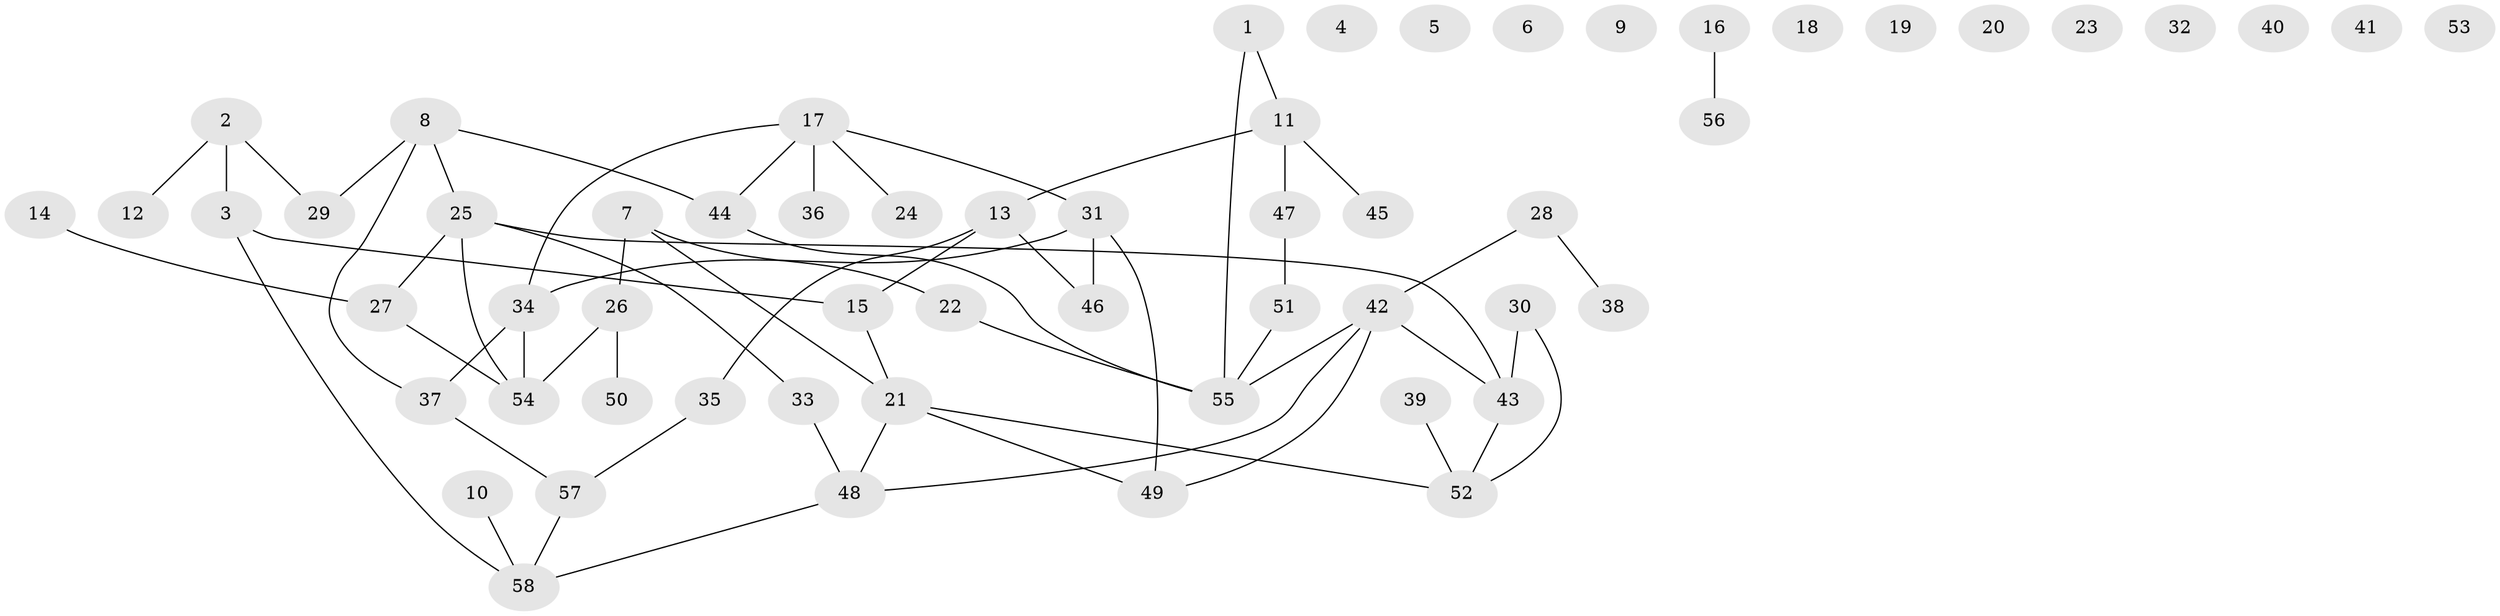 // Generated by graph-tools (version 1.1) at 2025/00/03/09/25 03:00:54]
// undirected, 58 vertices, 63 edges
graph export_dot {
graph [start="1"]
  node [color=gray90,style=filled];
  1;
  2;
  3;
  4;
  5;
  6;
  7;
  8;
  9;
  10;
  11;
  12;
  13;
  14;
  15;
  16;
  17;
  18;
  19;
  20;
  21;
  22;
  23;
  24;
  25;
  26;
  27;
  28;
  29;
  30;
  31;
  32;
  33;
  34;
  35;
  36;
  37;
  38;
  39;
  40;
  41;
  42;
  43;
  44;
  45;
  46;
  47;
  48;
  49;
  50;
  51;
  52;
  53;
  54;
  55;
  56;
  57;
  58;
  1 -- 11;
  1 -- 55;
  2 -- 3;
  2 -- 12;
  2 -- 29;
  3 -- 15;
  3 -- 58;
  7 -- 21;
  7 -- 22;
  7 -- 26;
  8 -- 25;
  8 -- 29;
  8 -- 37;
  8 -- 44;
  10 -- 58;
  11 -- 13;
  11 -- 45;
  11 -- 47;
  13 -- 15;
  13 -- 35;
  13 -- 46;
  14 -- 27;
  15 -- 21;
  16 -- 56;
  17 -- 24;
  17 -- 31;
  17 -- 34;
  17 -- 36;
  17 -- 44;
  21 -- 48;
  21 -- 49;
  21 -- 52;
  22 -- 55;
  25 -- 27;
  25 -- 33;
  25 -- 43;
  25 -- 54;
  26 -- 50;
  26 -- 54;
  27 -- 54;
  28 -- 38;
  28 -- 42;
  30 -- 43;
  30 -- 52;
  31 -- 34;
  31 -- 46;
  31 -- 49;
  33 -- 48;
  34 -- 37;
  34 -- 54;
  35 -- 57;
  37 -- 57;
  39 -- 52;
  42 -- 43;
  42 -- 48;
  42 -- 49;
  42 -- 55;
  43 -- 52;
  44 -- 55;
  47 -- 51;
  48 -- 58;
  51 -- 55;
  57 -- 58;
}
